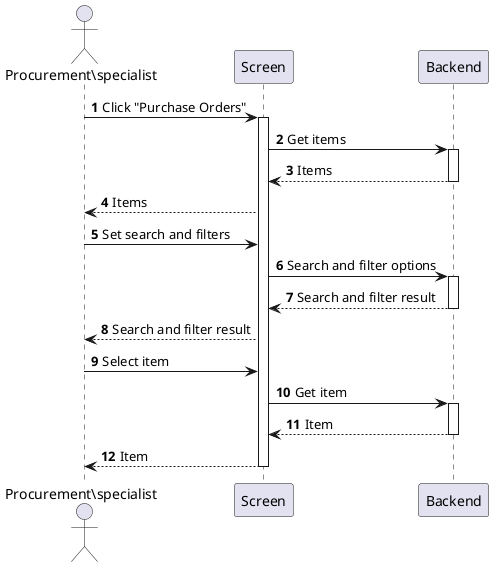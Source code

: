 @startuml purchase-requisition-view
autonumber

actor "Procurement\specialist" as a
participant Screen as f
participant Backend as b

a -> f : Click "Purchase Orders"
activate f
f -> b : Get items
activate b
return Items
f --> a : Items
a -> f : Set search and filters
f -> b : Search and filter options
activate b
return Search and filter result
f --> a : Search and filter result
a -> f : Select item
f -> b : Get item
activate b
return Item
return Item
@enduml